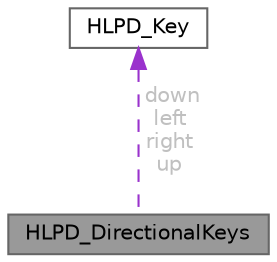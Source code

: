 digraph "HLPD_DirectionalKeys"
{
 // LATEX_PDF_SIZE
  bgcolor="transparent";
  edge [fontname=Helvetica,fontsize=10,labelfontname=Helvetica,labelfontsize=10];
  node [fontname=Helvetica,fontsize=10,shape=box,height=0.2,width=0.4];
  Node1 [id="Node000001",label="HLPD_DirectionalKeys",height=0.2,width=0.4,color="gray40", fillcolor="grey60", style="filled", fontcolor="black",tooltip="Holds a set of HLPD_Key to use for cardinal direction movement."];
  Node2 -> Node1 [id="edge1_Node000001_Node000002",dir="back",color="darkorchid3",style="dashed",tooltip=" ",label=" down\nleft\nright\nup",fontcolor="grey" ];
  Node2 [id="Node000002",label="HLPD_Key",height=0.2,width=0.4,color="gray40", fillcolor="white", style="filled",URL="$structHLPD__Key.html",tooltip="Holds info about a keybind for the game."];
}
